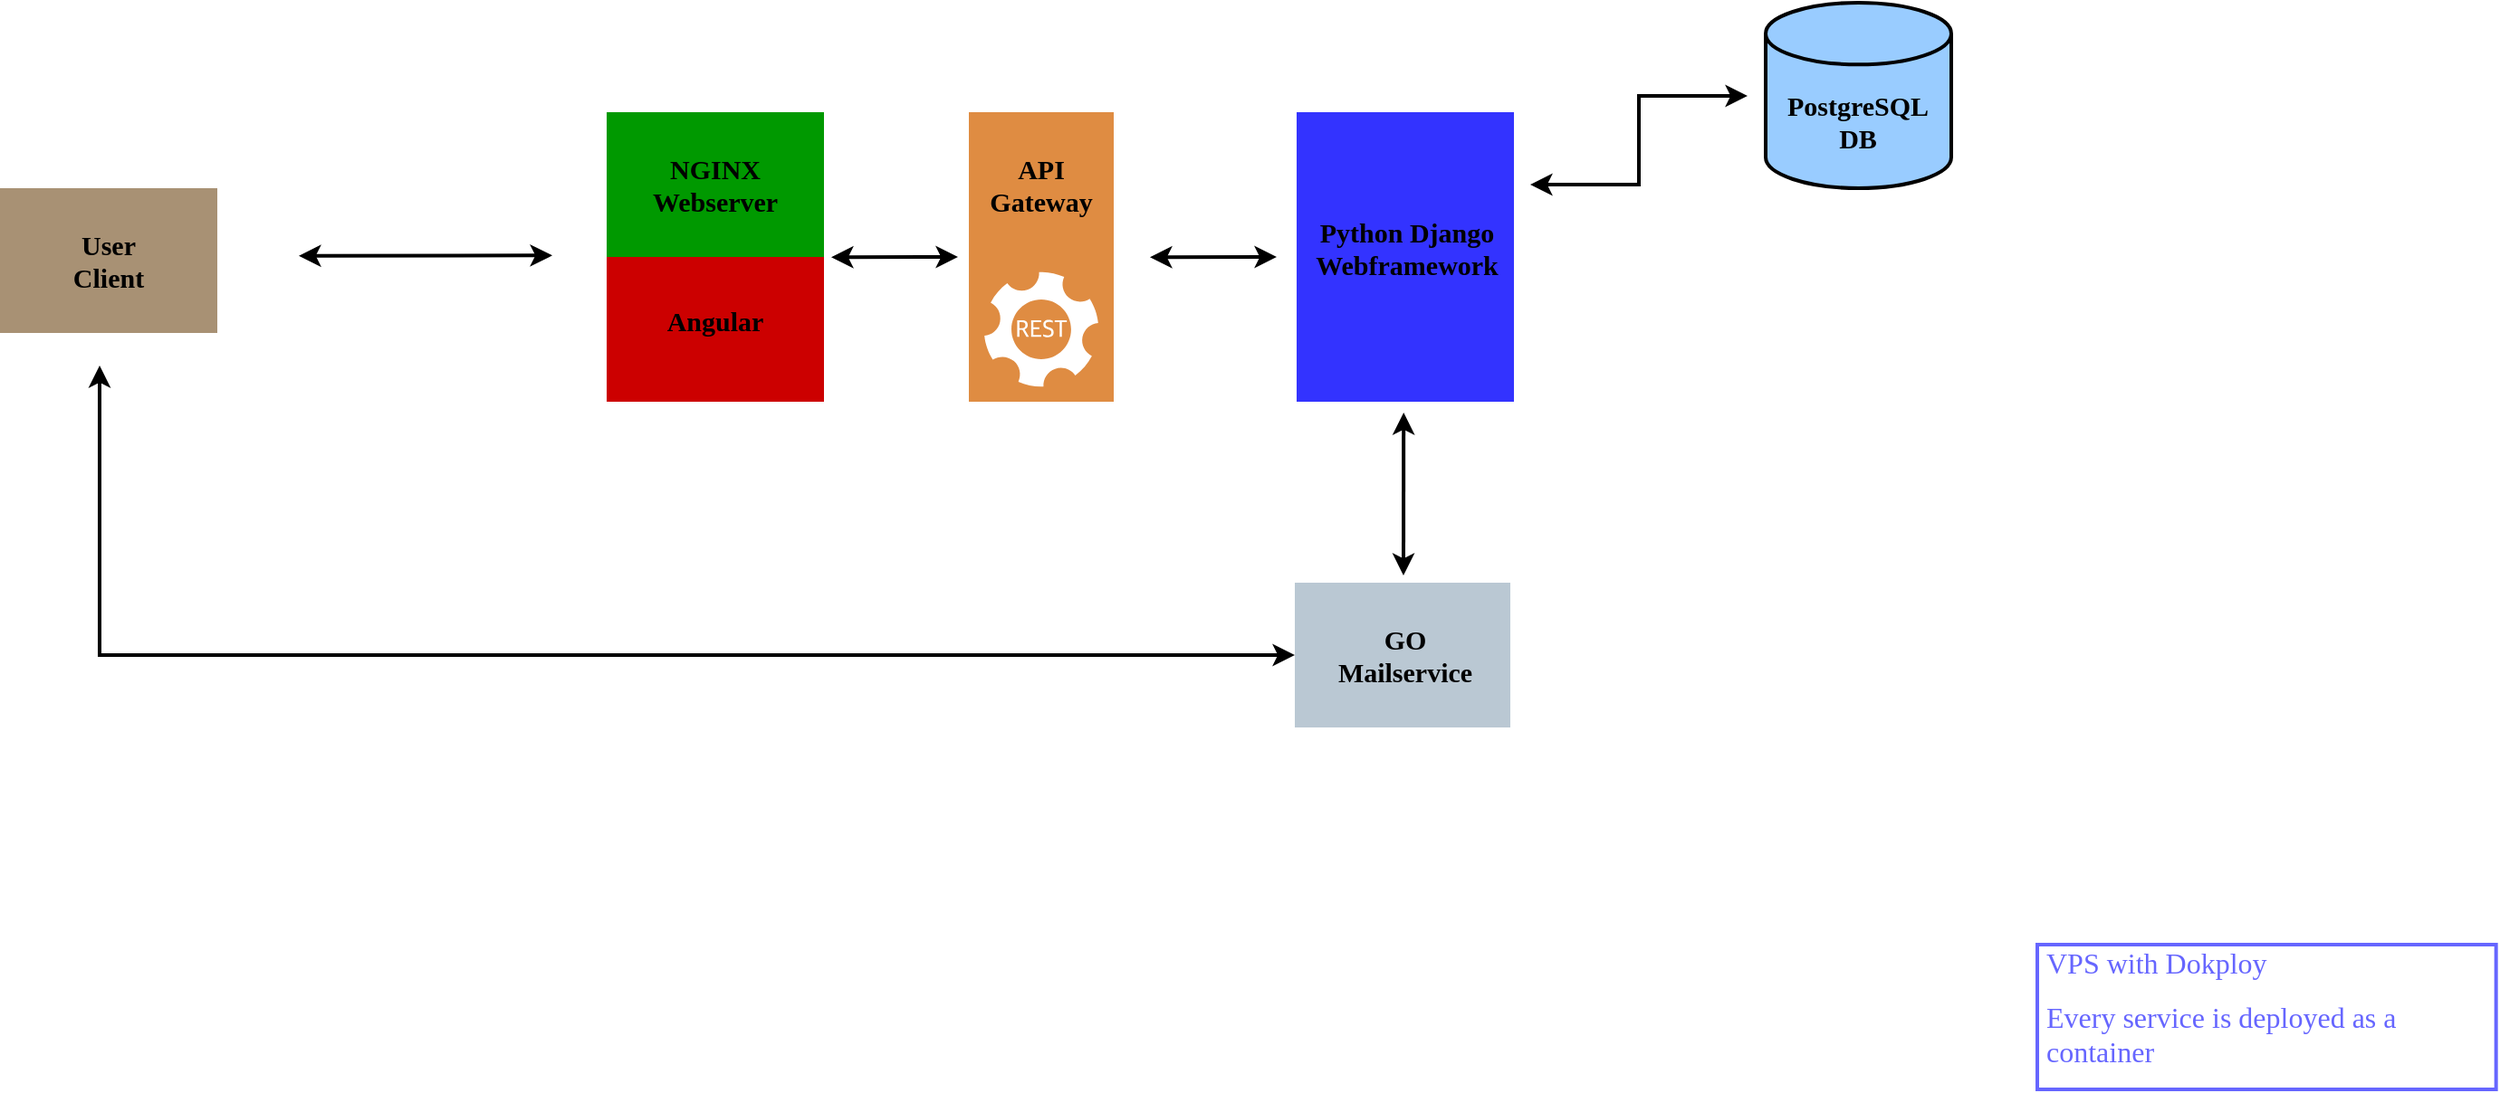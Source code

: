<mxfile>
    <diagram id="jE5obORp82wCCUqVIAV5" name="Seite-1">
        <mxGraphModel dx="1676" dy="789" grid="1" gridSize="10" guides="1" tooltips="1" connect="1" arrows="1" fold="1" page="1" pageScale="1" pageWidth="1600" pageHeight="900" background="#ffffff" math="0" shadow="0">
            <root>
                <mxCell id="0"/>
                <mxCell id="1" parent="0"/>
                <mxCell id="2" value="" style="whiteSpace=wrap;html=1;fillColor=#A89174;strokeColor=none;fontFamily=Tahoma;" vertex="1" parent="1">
                    <mxGeometry x="105" y="302" width="120" height="80" as="geometry"/>
                </mxCell>
                <mxCell id="3" value="&lt;b&gt;&lt;font style=&quot;font-size: 15px;&quot;&gt;User Client&lt;/font&gt;&lt;/b&gt;" style="text;strokeColor=none;align=center;fillColor=none;html=1;verticalAlign=middle;whiteSpace=wrap;rounded=0;fontFamily=Tahoma;" vertex="1" parent="1">
                    <mxGeometry x="135" y="324.5" width="60" height="35" as="geometry"/>
                </mxCell>
                <mxCell id="14" value="" style="whiteSpace=wrap;html=1;fillColor=#009900;fontColor=#ffffff;strokeColor=none;fontFamily=Tahoma;" vertex="1" parent="1">
                    <mxGeometry x="440" y="260" width="120" height="80" as="geometry"/>
                </mxCell>
                <mxCell id="15" value="&lt;b&gt;&lt;font style=&quot;font-size: 15px;&quot;&gt;NGINX&lt;br&gt;Webserver&lt;br&gt;&lt;/font&gt;&lt;/b&gt;" style="text;strokeColor=none;align=center;fillColor=none;html=1;verticalAlign=middle;whiteSpace=wrap;rounded=0;fontFamily=Tahoma;" vertex="1" parent="1">
                    <mxGeometry x="470" y="285" width="60" height="30" as="geometry"/>
                </mxCell>
                <mxCell id="18" value="" style="whiteSpace=wrap;html=1;fillColor=#CC0000;fontColor=#ffffff;strokeColor=none;fontFamily=Tahoma;fillStyle=auto;direction=south;" vertex="1" parent="1">
                    <mxGeometry x="440" y="340" width="120" height="80" as="geometry"/>
                </mxCell>
                <mxCell id="19" value="&lt;b&gt;&lt;font style=&quot;font-size: 15px;&quot;&gt;Angular&lt;br&gt;&lt;/font&gt;&lt;/b&gt;" style="text;strokeColor=none;align=center;fillColor=none;html=1;verticalAlign=middle;whiteSpace=wrap;rounded=0;fontFamily=Tahoma;horizontal=1;" vertex="1" parent="1">
                    <mxGeometry x="470" y="360" width="60" height="30" as="geometry"/>
                </mxCell>
                <mxCell id="57" style="edgeStyle=elbowEdgeStyle;rounded=0;html=1;strokeColor=#000000;strokeWidth=2;fontFamily=Tahoma;fontSize=15;fontColor=#FF0000;startArrow=classic;startFill=1;endArrow=classic;endFill=1;startSize=6;jumpSize=0;" edge="1" parent="1">
                    <mxGeometry relative="1" as="geometry">
                        <mxPoint x="950" y="300" as="sourcePoint"/>
                        <mxPoint x="1070" y="251" as="targetPoint"/>
                    </mxGeometry>
                </mxCell>
                <mxCell id="62" value="" style="edgeStyle=elbowEdgeStyle;rounded=0;jumpSize=0;html=1;strokeColor=#000000;strokeWidth=2;fontFamily=Tahoma;fontSize=15;fontColor=#FF0000;startArrow=classic;startFill=1;endArrow=classic;endFill=1;startSize=6;" edge="1" parent="1">
                    <mxGeometry relative="1" as="geometry">
                        <mxPoint x="880.095" y="426" as="sourcePoint"/>
                        <mxPoint x="880" y="516" as="targetPoint"/>
                    </mxGeometry>
                </mxCell>
                <mxCell id="21" value="" style="whiteSpace=wrap;html=1;fillColor=#3333FF;fontColor=#ffffff;strokeColor=none;fontFamily=Tahoma;" vertex="1" parent="1">
                    <mxGeometry x="821" y="260" width="120" height="160" as="geometry"/>
                </mxCell>
                <mxCell id="22" value="&lt;b&gt;&lt;font style=&quot;font-size: 15px;&quot;&gt;Python Django Webframework&lt;br&gt;&lt;/font&gt;&lt;/b&gt;" style="text;strokeColor=none;align=center;fillColor=none;html=1;verticalAlign=middle;whiteSpace=wrap;rounded=0;fontFamily=Tahoma;" vertex="1" parent="1">
                    <mxGeometry x="852" y="320" width="60" height="30" as="geometry"/>
                </mxCell>
                <mxCell id="68" value="" style="edgeStyle=elbowEdgeStyle;rounded=0;jumpSize=0;html=1;strokeColor=#000000;strokeWidth=2;fontFamily=Tahoma;fontSize=15;fontColor=#FF0000;startArrow=classic;startFill=1;endArrow=classic;endFill=1;startSize=6;" edge="1" parent="1" source="28">
                    <mxGeometry relative="1" as="geometry">
                        <mxPoint x="160" y="400" as="targetPoint"/>
                        <Array as="points">
                            <mxPoint x="160" y="560"/>
                            <mxPoint x="610" y="560"/>
                            <mxPoint x="150" y="530"/>
                        </Array>
                    </mxGeometry>
                </mxCell>
                <mxCell id="28" value="" style="whiteSpace=wrap;html=1;fillColor=#bac8d3;strokeColor=none;fontFamily=Tahoma;" vertex="1" parent="1">
                    <mxGeometry x="820" y="520" width="119" height="80" as="geometry"/>
                </mxCell>
                <mxCell id="29" value="&lt;b&gt;&lt;font style=&quot;font-size: 15px;&quot;&gt;GO Mailservice&lt;br&gt;&lt;/font&gt;&lt;/b&gt;" style="text;strokeColor=none;align=center;fillColor=none;html=1;verticalAlign=middle;whiteSpace=wrap;rounded=0;fontFamily=Tahoma;horizontal=1;" vertex="1" parent="1">
                    <mxGeometry x="851" y="545" width="60" height="30" as="geometry"/>
                </mxCell>
                <mxCell id="32" value="" style="strokeWidth=2;html=1;shape=mxgraph.flowchart.database;whiteSpace=wrap;rounded=0;shadow=0;glass=0;labelBackgroundColor=none;labelBorderColor=none;sketch=0;fillStyle=auto;strokeColor=default;fontFamily=Tahoma;fontSize=15;fontColor=#FF0000;fillColor=#99CCFF;gradientColor=none;" vertex="1" parent="1">
                    <mxGeometry x="1080" y="199.5" width="102.5" height="102.5" as="geometry"/>
                </mxCell>
                <mxCell id="35" value="&lt;b&gt;&lt;font style=&quot;font-size: 15px;&quot;&gt;PostgreSQL&lt;br&gt;DB&lt;br&gt;&lt;/font&gt;&lt;/b&gt;" style="text;strokeColor=none;align=center;fillColor=none;html=1;verticalAlign=middle;whiteSpace=wrap;rounded=0;fontFamily=Tahoma;horizontal=1;" vertex="1" parent="1">
                    <mxGeometry x="1101.25" y="250" width="60" height="30" as="geometry"/>
                </mxCell>
                <mxCell id="49" value="" style="edgeStyle=none;orthogonalLoop=1;jettySize=auto;html=1;fontFamily=Tahoma;fontSize=15;fontColor=#FF0000;rounded=1;strokeWidth=2;strokeColor=#000000;endArrow=classic;endFill=1;startArrow=classic;startFill=1;" edge="1" parent="1">
                    <mxGeometry width="80" relative="1" as="geometry">
                        <mxPoint x="270" y="339.34" as="sourcePoint"/>
                        <mxPoint x="410" y="339.17" as="targetPoint"/>
                        <Array as="points"/>
                    </mxGeometry>
                </mxCell>
                <mxCell id="51" value="" style="sketch=0;pointerEvents=1;shadow=0;dashed=0;html=1;strokeColor=none;fillColor=#DF8C42;labelPosition=center;verticalLabelPosition=bottom;verticalAlign=top;align=center;outlineConnect=0;shape=mxgraph.veeam2.restful_api;rounded=0;glass=0;labelBackgroundColor=none;labelBorderColor=none;fillStyle=auto;strokeWidth=5;fontFamily=Tahoma;fontSize=15;fontColor=#FF0000;" vertex="1" parent="1">
                    <mxGeometry x="640" y="340" width="80" height="80" as="geometry"/>
                </mxCell>
                <mxCell id="53" value="" style="edgeStyle=none;orthogonalLoop=1;jettySize=auto;html=1;fontFamily=Tahoma;fontSize=15;fontColor=#FF0000;rounded=1;strokeWidth=2;strokeColor=#000000;endArrow=classic;endFill=1;startArrow=classic;startFill=1;" edge="1" parent="1">
                    <mxGeometry width="80" relative="1" as="geometry">
                        <mxPoint x="564" y="340.17" as="sourcePoint"/>
                        <mxPoint x="634" y="340" as="targetPoint"/>
                        <Array as="points"/>
                    </mxGeometry>
                </mxCell>
                <mxCell id="54" value="" style="edgeStyle=none;orthogonalLoop=1;jettySize=auto;html=1;fontFamily=Tahoma;fontSize=15;fontColor=#FF0000;rounded=1;strokeWidth=2;strokeColor=#000000;endArrow=classic;endFill=1;startArrow=classic;startFill=1;" edge="1" parent="1">
                    <mxGeometry width="80" relative="1" as="geometry">
                        <mxPoint x="740" y="340.17" as="sourcePoint"/>
                        <mxPoint x="810" y="340" as="targetPoint"/>
                        <Array as="points"/>
                    </mxGeometry>
                </mxCell>
                <mxCell id="55" value="" style="whiteSpace=wrap;html=1;fillColor=#DF8C42;strokeColor=none;fontFamily=Tahoma;" vertex="1" parent="1">
                    <mxGeometry x="640" y="260" width="80" height="80" as="geometry"/>
                </mxCell>
                <mxCell id="56" value="&lt;b&gt;&lt;font style=&quot;font-size: 15px;&quot;&gt;API&lt;br&gt;Gateway&lt;br&gt;&lt;/font&gt;&lt;/b&gt;" style="text;strokeColor=none;align=center;fillColor=none;html=1;verticalAlign=middle;whiteSpace=wrap;rounded=0;fontFamily=Tahoma;horizontal=1;" vertex="1" parent="1">
                    <mxGeometry x="650" y="285" width="60" height="30" as="geometry"/>
                </mxCell>
                <mxCell id="71" value="&lt;h1 style=&quot;font-size: 16px;&quot;&gt;&lt;font style=&quot;font-weight: normal; font-size: 16px;&quot; color=&quot;#6666ff&quot;&gt;VPS with Dokploy&lt;/font&gt;&lt;/h1&gt;&lt;div style=&quot;font-size: 16px;&quot;&gt;&lt;font style=&quot;font-size: 16px;&quot; color=&quot;#6666ff&quot;&gt;Every service is deployed as a container&lt;/font&gt;&lt;/div&gt;" style="text;html=1;strokeColor=#6666FF;fillColor=none;spacing=5;spacingTop=-20;whiteSpace=wrap;overflow=hidden;rounded=0;shadow=0;glass=0;labelBackgroundColor=none;labelBorderColor=none;sketch=0;fillStyle=auto;strokeWidth=2;fontFamily=Tahoma;fontSize=15;fontColor=#FF0000;" vertex="1" parent="1">
                    <mxGeometry x="1230" y="720" width="253.33" height="80" as="geometry"/>
                </mxCell>
            </root>
        </mxGraphModel>
    </diagram>
</mxfile>